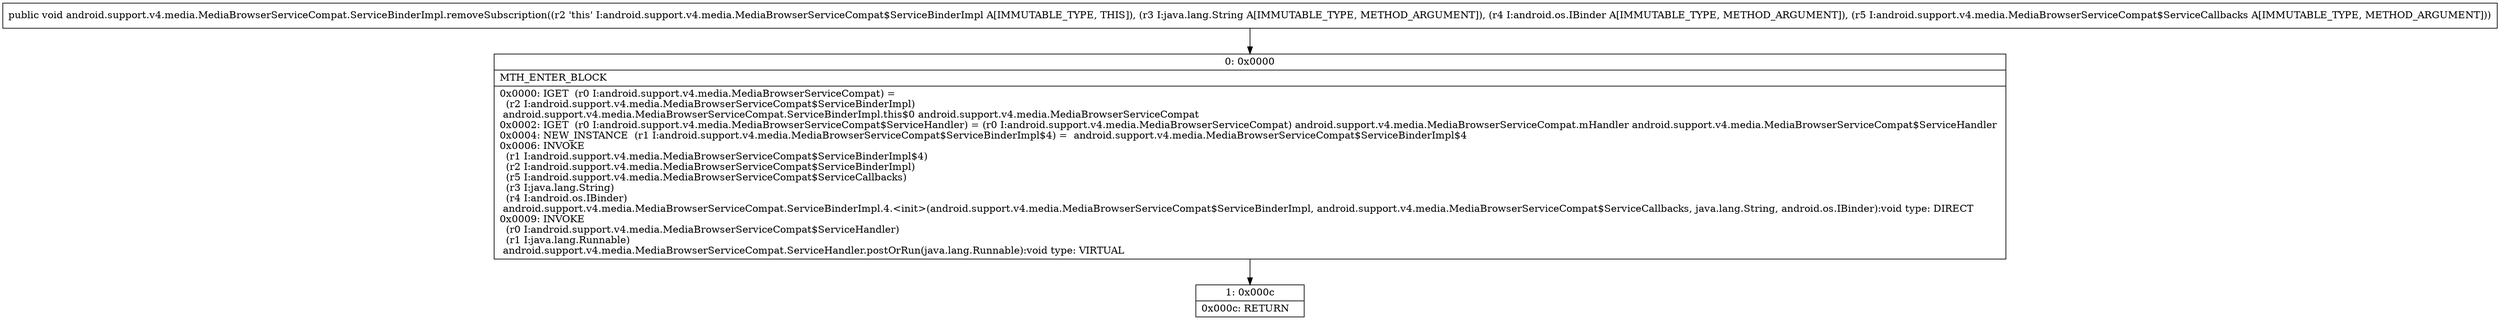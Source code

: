 digraph "CFG forandroid.support.v4.media.MediaBrowserServiceCompat.ServiceBinderImpl.removeSubscription(Ljava\/lang\/String;Landroid\/os\/IBinder;Landroid\/support\/v4\/media\/MediaBrowserServiceCompat$ServiceCallbacks;)V" {
Node_0 [shape=record,label="{0\:\ 0x0000|MTH_ENTER_BLOCK\l|0x0000: IGET  (r0 I:android.support.v4.media.MediaBrowserServiceCompat) = \l  (r2 I:android.support.v4.media.MediaBrowserServiceCompat$ServiceBinderImpl)\l android.support.v4.media.MediaBrowserServiceCompat.ServiceBinderImpl.this$0 android.support.v4.media.MediaBrowserServiceCompat \l0x0002: IGET  (r0 I:android.support.v4.media.MediaBrowserServiceCompat$ServiceHandler) = (r0 I:android.support.v4.media.MediaBrowserServiceCompat) android.support.v4.media.MediaBrowserServiceCompat.mHandler android.support.v4.media.MediaBrowserServiceCompat$ServiceHandler \l0x0004: NEW_INSTANCE  (r1 I:android.support.v4.media.MediaBrowserServiceCompat$ServiceBinderImpl$4) =  android.support.v4.media.MediaBrowserServiceCompat$ServiceBinderImpl$4 \l0x0006: INVOKE  \l  (r1 I:android.support.v4.media.MediaBrowserServiceCompat$ServiceBinderImpl$4)\l  (r2 I:android.support.v4.media.MediaBrowserServiceCompat$ServiceBinderImpl)\l  (r5 I:android.support.v4.media.MediaBrowserServiceCompat$ServiceCallbacks)\l  (r3 I:java.lang.String)\l  (r4 I:android.os.IBinder)\l android.support.v4.media.MediaBrowserServiceCompat.ServiceBinderImpl.4.\<init\>(android.support.v4.media.MediaBrowserServiceCompat$ServiceBinderImpl, android.support.v4.media.MediaBrowserServiceCompat$ServiceCallbacks, java.lang.String, android.os.IBinder):void type: DIRECT \l0x0009: INVOKE  \l  (r0 I:android.support.v4.media.MediaBrowserServiceCompat$ServiceHandler)\l  (r1 I:java.lang.Runnable)\l android.support.v4.media.MediaBrowserServiceCompat.ServiceHandler.postOrRun(java.lang.Runnable):void type: VIRTUAL \l}"];
Node_1 [shape=record,label="{1\:\ 0x000c|0x000c: RETURN   \l}"];
MethodNode[shape=record,label="{public void android.support.v4.media.MediaBrowserServiceCompat.ServiceBinderImpl.removeSubscription((r2 'this' I:android.support.v4.media.MediaBrowserServiceCompat$ServiceBinderImpl A[IMMUTABLE_TYPE, THIS]), (r3 I:java.lang.String A[IMMUTABLE_TYPE, METHOD_ARGUMENT]), (r4 I:android.os.IBinder A[IMMUTABLE_TYPE, METHOD_ARGUMENT]), (r5 I:android.support.v4.media.MediaBrowserServiceCompat$ServiceCallbacks A[IMMUTABLE_TYPE, METHOD_ARGUMENT])) }"];
MethodNode -> Node_0;
Node_0 -> Node_1;
}

